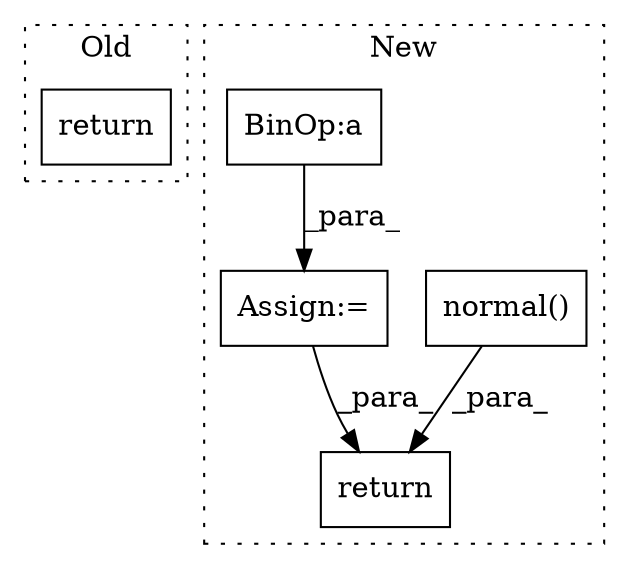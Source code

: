 digraph G {
subgraph cluster0 {
1 [label="return" a="93" s="3287" l="7" shape="box"];
label = "Old";
style="dotted";
}
subgraph cluster1 {
2 [label="normal()" a="75" s="3427,3477" l="14,1" shape="box"];
3 [label="return" a="93" s="3420" l="7" shape="box"];
4 [label="BinOp:a" a="82" s="3393" l="3" shape="box"];
5 [label="Assign:=" a="68" s="3366" l="3" shape="box"];
label = "New";
style="dotted";
}
2 -> 3 [label="_para_"];
4 -> 5 [label="_para_"];
5 -> 3 [label="_para_"];
}